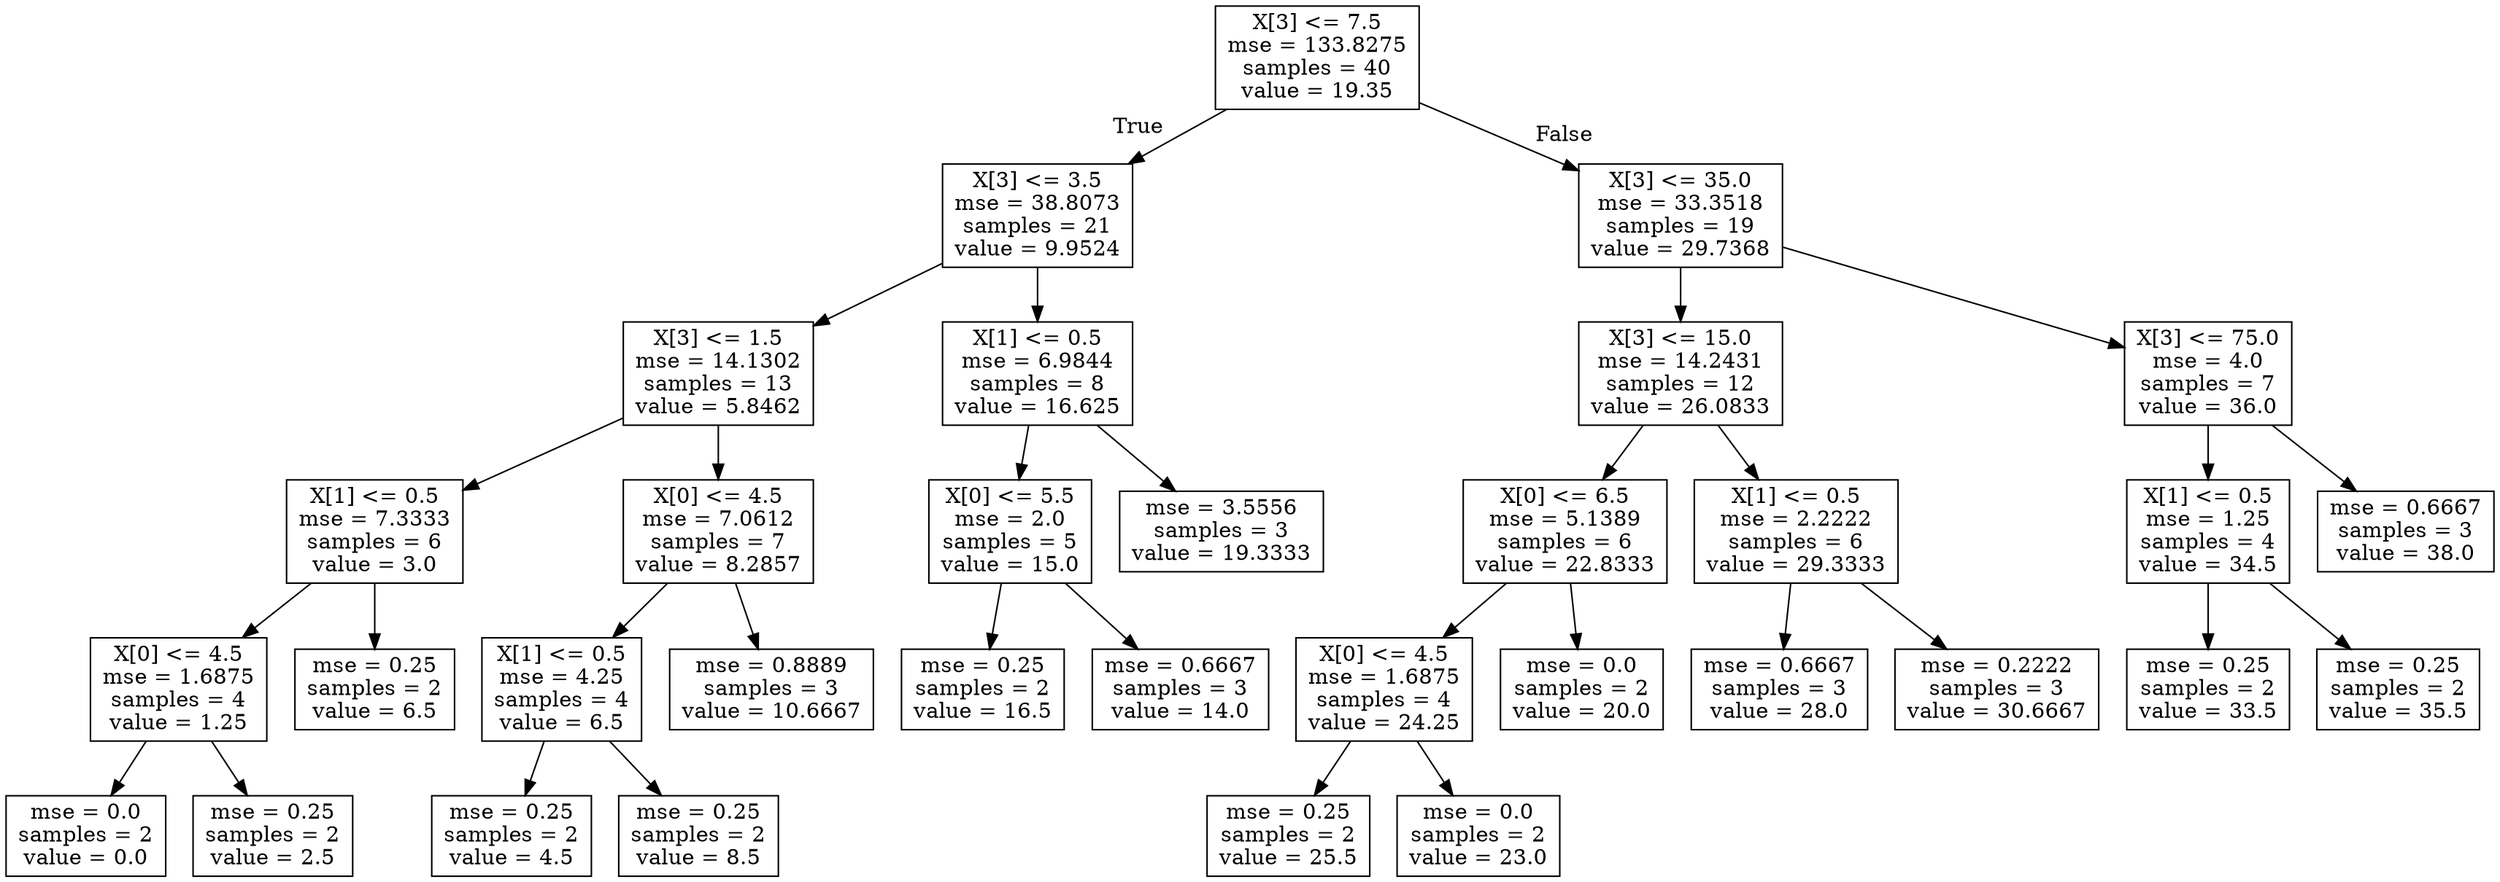 digraph Tree {
node [shape=box] ;
0 [label="X[3] <= 7.5\nmse = 133.8275\nsamples = 40\nvalue = 19.35"] ;
1 [label="X[3] <= 3.5\nmse = 38.8073\nsamples = 21\nvalue = 9.9524"] ;
0 -> 1 [labeldistance=2.5, labelangle=45, headlabel="True"] ;
2 [label="X[3] <= 1.5\nmse = 14.1302\nsamples = 13\nvalue = 5.8462"] ;
1 -> 2 ;
3 [label="X[1] <= 0.5\nmse = 7.3333\nsamples = 6\nvalue = 3.0"] ;
2 -> 3 ;
4 [label="X[0] <= 4.5\nmse = 1.6875\nsamples = 4\nvalue = 1.25"] ;
3 -> 4 ;
5 [label="mse = 0.0\nsamples = 2\nvalue = 0.0"] ;
4 -> 5 ;
6 [label="mse = 0.25\nsamples = 2\nvalue = 2.5"] ;
4 -> 6 ;
7 [label="mse = 0.25\nsamples = 2\nvalue = 6.5"] ;
3 -> 7 ;
8 [label="X[0] <= 4.5\nmse = 7.0612\nsamples = 7\nvalue = 8.2857"] ;
2 -> 8 ;
9 [label="X[1] <= 0.5\nmse = 4.25\nsamples = 4\nvalue = 6.5"] ;
8 -> 9 ;
10 [label="mse = 0.25\nsamples = 2\nvalue = 4.5"] ;
9 -> 10 ;
11 [label="mse = 0.25\nsamples = 2\nvalue = 8.5"] ;
9 -> 11 ;
12 [label="mse = 0.8889\nsamples = 3\nvalue = 10.6667"] ;
8 -> 12 ;
13 [label="X[1] <= 0.5\nmse = 6.9844\nsamples = 8\nvalue = 16.625"] ;
1 -> 13 ;
14 [label="X[0] <= 5.5\nmse = 2.0\nsamples = 5\nvalue = 15.0"] ;
13 -> 14 ;
15 [label="mse = 0.25\nsamples = 2\nvalue = 16.5"] ;
14 -> 15 ;
16 [label="mse = 0.6667\nsamples = 3\nvalue = 14.0"] ;
14 -> 16 ;
17 [label="mse = 3.5556\nsamples = 3\nvalue = 19.3333"] ;
13 -> 17 ;
18 [label="X[3] <= 35.0\nmse = 33.3518\nsamples = 19\nvalue = 29.7368"] ;
0 -> 18 [labeldistance=2.5, labelangle=-45, headlabel="False"] ;
19 [label="X[3] <= 15.0\nmse = 14.2431\nsamples = 12\nvalue = 26.0833"] ;
18 -> 19 ;
20 [label="X[0] <= 6.5\nmse = 5.1389\nsamples = 6\nvalue = 22.8333"] ;
19 -> 20 ;
21 [label="X[0] <= 4.5\nmse = 1.6875\nsamples = 4\nvalue = 24.25"] ;
20 -> 21 ;
22 [label="mse = 0.25\nsamples = 2\nvalue = 25.5"] ;
21 -> 22 ;
23 [label="mse = 0.0\nsamples = 2\nvalue = 23.0"] ;
21 -> 23 ;
24 [label="mse = 0.0\nsamples = 2\nvalue = 20.0"] ;
20 -> 24 ;
25 [label="X[1] <= 0.5\nmse = 2.2222\nsamples = 6\nvalue = 29.3333"] ;
19 -> 25 ;
26 [label="mse = 0.6667\nsamples = 3\nvalue = 28.0"] ;
25 -> 26 ;
27 [label="mse = 0.2222\nsamples = 3\nvalue = 30.6667"] ;
25 -> 27 ;
28 [label="X[3] <= 75.0\nmse = 4.0\nsamples = 7\nvalue = 36.0"] ;
18 -> 28 ;
29 [label="X[1] <= 0.5\nmse = 1.25\nsamples = 4\nvalue = 34.5"] ;
28 -> 29 ;
30 [label="mse = 0.25\nsamples = 2\nvalue = 33.5"] ;
29 -> 30 ;
31 [label="mse = 0.25\nsamples = 2\nvalue = 35.5"] ;
29 -> 31 ;
32 [label="mse = 0.6667\nsamples = 3\nvalue = 38.0"] ;
28 -> 32 ;
}